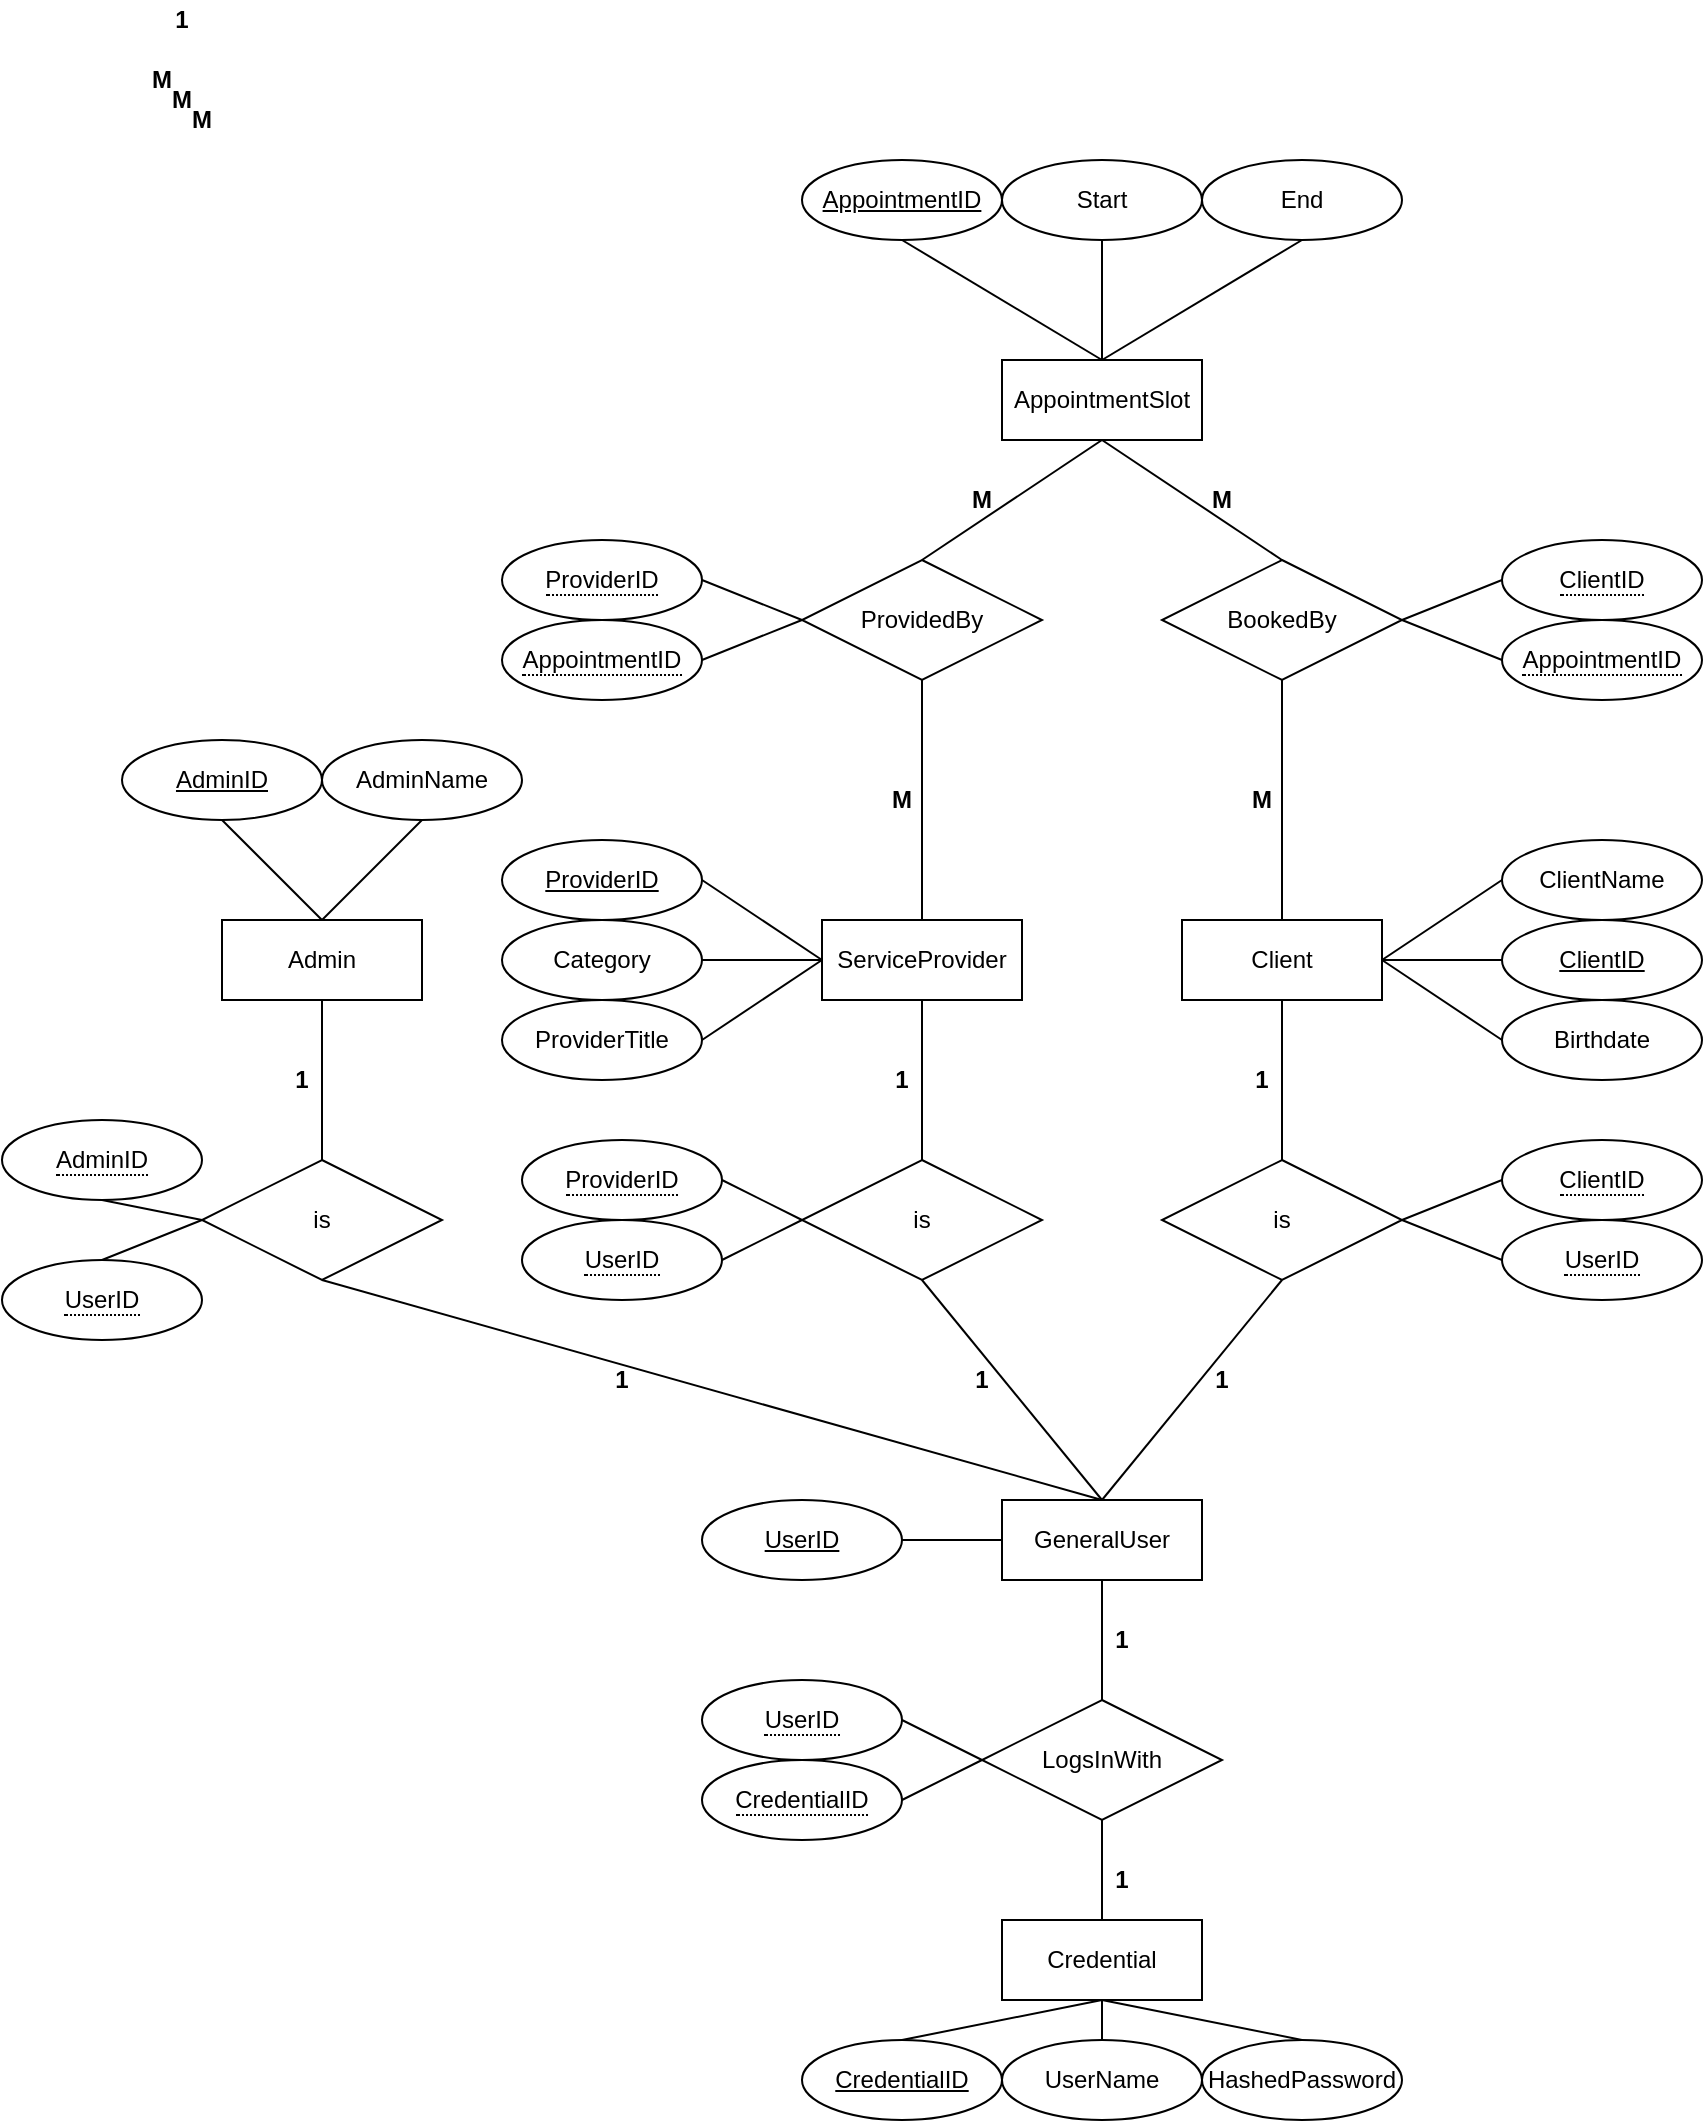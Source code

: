 <mxfile version="22.0.2" type="device">
  <diagram name="Page-1" id="R-vtYA2fxaq1COLgrQGK">
    <mxGraphModel dx="1290" dy="542" grid="1" gridSize="10" guides="1" tooltips="1" connect="1" arrows="1" fold="1" page="1" pageScale="1" pageWidth="850" pageHeight="1100" math="0" shadow="0">
      <root>
        <mxCell id="0" />
        <mxCell id="1" parent="0" />
        <mxCell id="9Nt-A7J87u1WiCCcCLA0-6" value="Client" style="whiteSpace=wrap;html=1;align=center;" parent="1" vertex="1">
          <mxGeometry x="590" y="500" width="100" height="40" as="geometry" />
        </mxCell>
        <mxCell id="9Nt-A7J87u1WiCCcCLA0-7" value="ServiceProvider" style="whiteSpace=wrap;html=1;align=center;" parent="1" vertex="1">
          <mxGeometry x="410" y="500" width="100" height="40" as="geometry" />
        </mxCell>
        <mxCell id="9Nt-A7J87u1WiCCcCLA0-8" value="Admin" style="whiteSpace=wrap;html=1;align=center;" parent="1" vertex="1">
          <mxGeometry x="110" y="500" width="100" height="40" as="geometry" />
        </mxCell>
        <mxCell id="9Nt-A7J87u1WiCCcCLA0-9" value="Credential" style="whiteSpace=wrap;html=1;align=center;" parent="1" vertex="1">
          <mxGeometry x="500" y="1000" width="100" height="40" as="geometry" />
        </mxCell>
        <mxCell id="9Nt-A7J87u1WiCCcCLA0-10" value="UserName" style="ellipse;whiteSpace=wrap;html=1;align=center;" parent="1" vertex="1">
          <mxGeometry x="500" y="1060" width="100" height="40" as="geometry" />
        </mxCell>
        <mxCell id="9Nt-A7J87u1WiCCcCLA0-11" value="HashedPassword" style="ellipse;whiteSpace=wrap;html=1;align=center;" parent="1" vertex="1">
          <mxGeometry x="600" y="1060" width="100" height="40" as="geometry" />
        </mxCell>
        <mxCell id="9Nt-A7J87u1WiCCcCLA0-12" value="" style="endArrow=none;html=1;rounded=0;exitX=0.5;exitY=1;exitDx=0;exitDy=0;entryX=0.5;entryY=0;entryDx=0;entryDy=0;" parent="1" source="9Nt-A7J87u1WiCCcCLA0-9" target="9Nt-A7J87u1WiCCcCLA0-10" edge="1">
          <mxGeometry relative="1" as="geometry">
            <mxPoint x="460" y="930" as="sourcePoint" />
            <mxPoint x="620" y="930" as="targetPoint" />
          </mxGeometry>
        </mxCell>
        <mxCell id="9Nt-A7J87u1WiCCcCLA0-13" value="" style="endArrow=none;html=1;rounded=0;entryX=0.5;entryY=1;entryDx=0;entryDy=0;exitX=0.5;exitY=0;exitDx=0;exitDy=0;" parent="1" source="9Nt-A7J87u1WiCCcCLA0-11" target="9Nt-A7J87u1WiCCcCLA0-9" edge="1">
          <mxGeometry relative="1" as="geometry">
            <mxPoint x="460" y="930" as="sourcePoint" />
            <mxPoint x="620" y="930" as="targetPoint" />
          </mxGeometry>
        </mxCell>
        <mxCell id="9Nt-A7J87u1WiCCcCLA0-17" value="LogsInWith" style="shape=rhombus;perimeter=rhombusPerimeter;whiteSpace=wrap;html=1;align=center;" parent="1" vertex="1">
          <mxGeometry x="490" y="890" width="120" height="60" as="geometry" />
        </mxCell>
        <mxCell id="9Nt-A7J87u1WiCCcCLA0-18" value="" style="endArrow=none;html=1;rounded=0;entryX=0.5;entryY=0;entryDx=0;entryDy=0;exitX=0.5;exitY=1;exitDx=0;exitDy=0;" parent="1" source="9Nt-A7J87u1WiCCcCLA0-17" target="9Nt-A7J87u1WiCCcCLA0-9" edge="1">
          <mxGeometry relative="1" as="geometry">
            <mxPoint x="460" y="930" as="sourcePoint" />
            <mxPoint x="620" y="930" as="targetPoint" />
          </mxGeometry>
        </mxCell>
        <mxCell id="9Nt-A7J87u1WiCCcCLA0-20" value="" style="endArrow=none;html=1;rounded=0;entryX=0.5;entryY=1;entryDx=0;entryDy=0;exitX=0.5;exitY=0;exitDx=0;exitDy=0;" parent="1" source="Jl5cKJMcSYmuPTz_EsKj-6" target="9Nt-A7J87u1WiCCcCLA0-7" edge="1">
          <mxGeometry relative="1" as="geometry">
            <mxPoint x="460" y="610" as="sourcePoint" />
            <mxPoint x="530" y="680" as="targetPoint" />
          </mxGeometry>
        </mxCell>
        <mxCell id="9Nt-A7J87u1WiCCcCLA0-22" value="AppointmentSlot" style="whiteSpace=wrap;html=1;align=center;" parent="1" vertex="1">
          <mxGeometry x="500" y="220" width="100" height="40" as="geometry" />
        </mxCell>
        <mxCell id="9Nt-A7J87u1WiCCcCLA0-23" value="Start" style="ellipse;whiteSpace=wrap;html=1;align=center;" parent="1" vertex="1">
          <mxGeometry x="500" y="120" width="100" height="40" as="geometry" />
        </mxCell>
        <mxCell id="9Nt-A7J87u1WiCCcCLA0-24" value="End" style="ellipse;whiteSpace=wrap;html=1;align=center;" parent="1" vertex="1">
          <mxGeometry x="600" y="120" width="100" height="40" as="geometry" />
        </mxCell>
        <mxCell id="9Nt-A7J87u1WiCCcCLA0-25" value="" style="endArrow=none;html=1;rounded=0;entryX=0.5;entryY=0;entryDx=0;entryDy=0;exitX=0.5;exitY=1;exitDx=0;exitDy=0;" parent="1" source="9Nt-A7J87u1WiCCcCLA0-23" target="9Nt-A7J87u1WiCCcCLA0-22" edge="1">
          <mxGeometry relative="1" as="geometry">
            <mxPoint x="180" y="-360" as="sourcePoint" />
            <mxPoint x="310" y="-10" as="targetPoint" />
          </mxGeometry>
        </mxCell>
        <mxCell id="9Nt-A7J87u1WiCCcCLA0-26" value="" style="endArrow=none;html=1;rounded=0;entryX=0.5;entryY=1;entryDx=0;entryDy=0;exitX=0.5;exitY=0;exitDx=0;exitDy=0;" parent="1" source="9Nt-A7J87u1WiCCcCLA0-22" target="9Nt-A7J87u1WiCCcCLA0-24" edge="1">
          <mxGeometry relative="1" as="geometry">
            <mxPoint x="230" y="-210" as="sourcePoint" />
            <mxPoint x="310" y="-10" as="targetPoint" />
          </mxGeometry>
        </mxCell>
        <mxCell id="9Nt-A7J87u1WiCCcCLA0-27" value="BookedBy" style="shape=rhombus;perimeter=rhombusPerimeter;whiteSpace=wrap;html=1;align=center;" parent="1" vertex="1">
          <mxGeometry x="580" y="320" width="120" height="60" as="geometry" />
        </mxCell>
        <mxCell id="9Nt-A7J87u1WiCCcCLA0-28" value="ProvidedBy" style="shape=rhombus;perimeter=rhombusPerimeter;whiteSpace=wrap;html=1;align=center;" parent="1" vertex="1">
          <mxGeometry x="400" y="320" width="120" height="60" as="geometry" />
        </mxCell>
        <mxCell id="9Nt-A7J87u1WiCCcCLA0-29" value="" style="endArrow=none;html=1;rounded=0;entryX=0.5;entryY=0;entryDx=0;entryDy=0;exitX=0.5;exitY=1;exitDx=0;exitDy=0;" parent="1" source="9Nt-A7J87u1WiCCcCLA0-22" target="9Nt-A7J87u1WiCCcCLA0-28" edge="1">
          <mxGeometry relative="1" as="geometry">
            <mxPoint x="370" y="180" as="sourcePoint" />
            <mxPoint x="530" y="180" as="targetPoint" />
          </mxGeometry>
        </mxCell>
        <mxCell id="9Nt-A7J87u1WiCCcCLA0-30" value="" style="endArrow=none;html=1;rounded=0;entryX=0.5;entryY=0;entryDx=0;entryDy=0;exitX=0.5;exitY=1;exitDx=0;exitDy=0;" parent="1" source="9Nt-A7J87u1WiCCcCLA0-22" target="9Nt-A7J87u1WiCCcCLA0-27" edge="1">
          <mxGeometry relative="1" as="geometry">
            <mxPoint x="370" y="380" as="sourcePoint" />
            <mxPoint x="530" y="380" as="targetPoint" />
          </mxGeometry>
        </mxCell>
        <mxCell id="9Nt-A7J87u1WiCCcCLA0-31" value="" style="endArrow=none;html=1;rounded=0;entryX=0.5;entryY=1;entryDx=0;entryDy=0;exitX=0.5;exitY=0;exitDx=0;exitDy=0;" parent="1" source="9Nt-A7J87u1WiCCcCLA0-6" target="9Nt-A7J87u1WiCCcCLA0-27" edge="1">
          <mxGeometry relative="1" as="geometry">
            <mxPoint x="370" y="280" as="sourcePoint" />
            <mxPoint x="530" y="280" as="targetPoint" />
          </mxGeometry>
        </mxCell>
        <mxCell id="9Nt-A7J87u1WiCCcCLA0-32" value="" style="endArrow=none;html=1;rounded=0;entryX=0.5;entryY=0;entryDx=0;entryDy=0;exitX=0.5;exitY=1;exitDx=0;exitDy=0;" parent="1" source="9Nt-A7J87u1WiCCcCLA0-28" target="9Nt-A7J87u1WiCCcCLA0-7" edge="1">
          <mxGeometry relative="1" as="geometry">
            <mxPoint x="370" y="280" as="sourcePoint" />
            <mxPoint x="530" y="280" as="targetPoint" />
          </mxGeometry>
        </mxCell>
        <mxCell id="9Nt-A7J87u1WiCCcCLA0-33" value="&lt;b&gt;1&lt;/b&gt;" style="text;html=1;strokeColor=none;fillColor=none;align=center;verticalAlign=middle;whiteSpace=wrap;rounded=0;" parent="1" vertex="1">
          <mxGeometry x="550" y="850" width="20" height="20" as="geometry" />
        </mxCell>
        <mxCell id="9Nt-A7J87u1WiCCcCLA0-34" value="&lt;b&gt;M&lt;/b&gt;" style="text;html=1;strokeColor=none;fillColor=none;align=center;verticalAlign=middle;whiteSpace=wrap;rounded=0;" parent="1" vertex="1">
          <mxGeometry x="70" y="70" width="20" height="20" as="geometry" />
        </mxCell>
        <mxCell id="9Nt-A7J87u1WiCCcCLA0-42" value="AppointmentID" style="ellipse;whiteSpace=wrap;html=1;align=center;fontStyle=4;" parent="1" vertex="1">
          <mxGeometry x="400" y="120" width="100" height="40" as="geometry" />
        </mxCell>
        <mxCell id="9Nt-A7J87u1WiCCcCLA0-43" value="" style="endArrow=none;html=1;rounded=0;exitX=0.5;exitY=1;exitDx=0;exitDy=0;entryX=0.5;entryY=0;entryDx=0;entryDy=0;" parent="1" source="9Nt-A7J87u1WiCCcCLA0-42" target="9Nt-A7J87u1WiCCcCLA0-22" edge="1">
          <mxGeometry relative="1" as="geometry">
            <mxPoint x="440" y="100" as="sourcePoint" />
            <mxPoint x="600" y="100" as="targetPoint" />
          </mxGeometry>
        </mxCell>
        <mxCell id="9Nt-A7J87u1WiCCcCLA0-56" value="Category" style="ellipse;whiteSpace=wrap;html=1;align=center;" parent="1" vertex="1">
          <mxGeometry x="250" y="500" width="100" height="40" as="geometry" />
        </mxCell>
        <mxCell id="9Nt-A7J87u1WiCCcCLA0-57" value="" style="endArrow=none;html=1;rounded=0;exitX=1;exitY=0.5;exitDx=0;exitDy=0;entryX=0;entryY=0.5;entryDx=0;entryDy=0;" parent="1" source="9Nt-A7J87u1WiCCcCLA0-56" target="9Nt-A7J87u1WiCCcCLA0-7" edge="1">
          <mxGeometry relative="1" as="geometry">
            <mxPoint x="360" y="580" as="sourcePoint" />
            <mxPoint x="520" y="580" as="targetPoint" />
          </mxGeometry>
        </mxCell>
        <mxCell id="9Nt-A7J87u1WiCCcCLA0-58" value="ProviderTitle" style="ellipse;whiteSpace=wrap;html=1;align=center;" parent="1" vertex="1">
          <mxGeometry x="250" y="540" width="100" height="40" as="geometry" />
        </mxCell>
        <mxCell id="9Nt-A7J87u1WiCCcCLA0-59" value="ClientName" style="ellipse;whiteSpace=wrap;html=1;align=center;" parent="1" vertex="1">
          <mxGeometry x="750" y="460" width="100" height="40" as="geometry" />
        </mxCell>
        <mxCell id="9Nt-A7J87u1WiCCcCLA0-60" value="ClientID" style="ellipse;whiteSpace=wrap;html=1;align=center;fontStyle=4;" parent="1" vertex="1">
          <mxGeometry x="750" y="500" width="100" height="40" as="geometry" />
        </mxCell>
        <mxCell id="9Nt-A7J87u1WiCCcCLA0-61" value="" style="endArrow=none;html=1;rounded=0;entryX=0;entryY=0.5;entryDx=0;entryDy=0;exitX=1;exitY=0.5;exitDx=0;exitDy=0;" parent="1" source="9Nt-A7J87u1WiCCcCLA0-6" target="9Nt-A7J87u1WiCCcCLA0-60" edge="1">
          <mxGeometry relative="1" as="geometry">
            <mxPoint x="360" y="580" as="sourcePoint" />
            <mxPoint x="520" y="580" as="targetPoint" />
          </mxGeometry>
        </mxCell>
        <mxCell id="9Nt-A7J87u1WiCCcCLA0-62" value="" style="endArrow=none;html=1;rounded=0;entryX=0;entryY=0.5;entryDx=0;entryDy=0;exitX=1;exitY=0.5;exitDx=0;exitDy=0;" parent="1" source="9Nt-A7J87u1WiCCcCLA0-6" target="9Nt-A7J87u1WiCCcCLA0-59" edge="1">
          <mxGeometry relative="1" as="geometry">
            <mxPoint x="360" y="580" as="sourcePoint" />
            <mxPoint x="520" y="580" as="targetPoint" />
          </mxGeometry>
        </mxCell>
        <mxCell id="9Nt-A7J87u1WiCCcCLA0-63" value="ProviderID" style="ellipse;whiteSpace=wrap;html=1;align=center;fontStyle=4;" parent="1" vertex="1">
          <mxGeometry x="250" y="460" width="100" height="40" as="geometry" />
        </mxCell>
        <mxCell id="9Nt-A7J87u1WiCCcCLA0-64" value="" style="endArrow=none;html=1;rounded=0;entryX=0;entryY=0.5;entryDx=0;entryDy=0;exitX=1;exitY=0.5;exitDx=0;exitDy=0;" parent="1" source="9Nt-A7J87u1WiCCcCLA0-63" target="9Nt-A7J87u1WiCCcCLA0-7" edge="1">
          <mxGeometry relative="1" as="geometry">
            <mxPoint x="360" y="580" as="sourcePoint" />
            <mxPoint x="520" y="580" as="targetPoint" />
          </mxGeometry>
        </mxCell>
        <mxCell id="9Nt-A7J87u1WiCCcCLA0-65" value="" style="endArrow=none;html=1;rounded=0;entryX=0;entryY=0.5;entryDx=0;entryDy=0;exitX=1;exitY=0.5;exitDx=0;exitDy=0;" parent="1" source="9Nt-A7J87u1WiCCcCLA0-58" target="9Nt-A7J87u1WiCCcCLA0-7" edge="1">
          <mxGeometry relative="1" as="geometry">
            <mxPoint x="360" y="580" as="sourcePoint" />
            <mxPoint x="520" y="580" as="targetPoint" />
          </mxGeometry>
        </mxCell>
        <mxCell id="9Nt-A7J87u1WiCCcCLA0-66" value="&lt;span style=&quot;border-bottom: 1px dotted&quot;&gt;ClientID&lt;/span&gt;" style="ellipse;whiteSpace=wrap;html=1;align=center;" parent="1" vertex="1">
          <mxGeometry x="750" y="310" width="100" height="40" as="geometry" />
        </mxCell>
        <mxCell id="9Nt-A7J87u1WiCCcCLA0-67" value="&lt;span style=&quot;border-bottom: 1px dotted&quot;&gt;AppointmentID&lt;/span&gt;" style="ellipse;whiteSpace=wrap;html=1;align=center;" parent="1" vertex="1">
          <mxGeometry x="750" y="350" width="100" height="40" as="geometry" />
        </mxCell>
        <mxCell id="9Nt-A7J87u1WiCCcCLA0-68" value="" style="endArrow=none;html=1;rounded=0;entryX=0;entryY=0.5;entryDx=0;entryDy=0;exitX=1;exitY=0.5;exitDx=0;exitDy=0;" parent="1" source="9Nt-A7J87u1WiCCcCLA0-27" target="9Nt-A7J87u1WiCCcCLA0-67" edge="1">
          <mxGeometry relative="1" as="geometry">
            <mxPoint x="360" y="480" as="sourcePoint" />
            <mxPoint x="520" y="480" as="targetPoint" />
          </mxGeometry>
        </mxCell>
        <mxCell id="9Nt-A7J87u1WiCCcCLA0-69" value="" style="endArrow=none;html=1;rounded=0;entryX=0;entryY=0.5;entryDx=0;entryDy=0;exitX=1;exitY=0.5;exitDx=0;exitDy=0;" parent="1" source="9Nt-A7J87u1WiCCcCLA0-27" target="9Nt-A7J87u1WiCCcCLA0-66" edge="1">
          <mxGeometry relative="1" as="geometry">
            <mxPoint x="360" y="480" as="sourcePoint" />
            <mxPoint x="520" y="480" as="targetPoint" />
          </mxGeometry>
        </mxCell>
        <mxCell id="9Nt-A7J87u1WiCCcCLA0-71" value="&lt;span style=&quot;border-bottom: 1px dotted&quot;&gt;ProviderID&lt;/span&gt;" style="ellipse;whiteSpace=wrap;html=1;align=center;" parent="1" vertex="1">
          <mxGeometry x="250" y="310" width="100" height="40" as="geometry" />
        </mxCell>
        <mxCell id="9Nt-A7J87u1WiCCcCLA0-72" value="&lt;span style=&quot;border-bottom: 1px dotted&quot;&gt;AppointmentID&lt;/span&gt;" style="ellipse;whiteSpace=wrap;html=1;align=center;" parent="1" vertex="1">
          <mxGeometry x="250" y="350" width="100" height="40" as="geometry" />
        </mxCell>
        <mxCell id="9Nt-A7J87u1WiCCcCLA0-73" value="" style="endArrow=none;html=1;rounded=0;entryX=0;entryY=0.5;entryDx=0;entryDy=0;exitX=1;exitY=0.5;exitDx=0;exitDy=0;" parent="1" source="9Nt-A7J87u1WiCCcCLA0-72" target="9Nt-A7J87u1WiCCcCLA0-28" edge="1">
          <mxGeometry relative="1" as="geometry">
            <mxPoint x="360" y="380" as="sourcePoint" />
            <mxPoint x="520" y="380" as="targetPoint" />
          </mxGeometry>
        </mxCell>
        <mxCell id="9Nt-A7J87u1WiCCcCLA0-74" value="" style="endArrow=none;html=1;rounded=0;exitX=1;exitY=0.5;exitDx=0;exitDy=0;entryX=0;entryY=0.5;entryDx=0;entryDy=0;" parent="1" source="9Nt-A7J87u1WiCCcCLA0-71" target="9Nt-A7J87u1WiCCcCLA0-28" edge="1">
          <mxGeometry relative="1" as="geometry">
            <mxPoint x="360" y="380" as="sourcePoint" />
            <mxPoint x="520" y="380" as="targetPoint" />
          </mxGeometry>
        </mxCell>
        <mxCell id="9Nt-A7J87u1WiCCcCLA0-75" value="CredentialID" style="ellipse;whiteSpace=wrap;html=1;align=center;fontStyle=4;" parent="1" vertex="1">
          <mxGeometry x="400" y="1060" width="100" height="40" as="geometry" />
        </mxCell>
        <mxCell id="9Nt-A7J87u1WiCCcCLA0-76" value="" style="endArrow=none;html=1;rounded=0;entryX=0.5;entryY=1;entryDx=0;entryDy=0;exitX=0.5;exitY=0;exitDx=0;exitDy=0;" parent="1" source="9Nt-A7J87u1WiCCcCLA0-75" target="9Nt-A7J87u1WiCCcCLA0-9" edge="1">
          <mxGeometry relative="1" as="geometry">
            <mxPoint x="450" y="930" as="sourcePoint" />
            <mxPoint x="610" y="930" as="targetPoint" />
          </mxGeometry>
        </mxCell>
        <mxCell id="9Nt-A7J87u1WiCCcCLA0-77" value="&lt;span style=&quot;border-bottom: 1px dotted&quot;&gt;CredentialID&lt;/span&gt;" style="ellipse;whiteSpace=wrap;html=1;align=center;" parent="1" vertex="1">
          <mxGeometry x="350" y="920" width="100" height="40" as="geometry" />
        </mxCell>
        <mxCell id="9Nt-A7J87u1WiCCcCLA0-83" value="&lt;span style=&quot;border-bottom: 1px dotted&quot;&gt;UserID&lt;/span&gt;" style="ellipse;whiteSpace=wrap;html=1;align=center;" parent="1" vertex="1">
          <mxGeometry x="350" y="880" width="100" height="40" as="geometry" />
        </mxCell>
        <mxCell id="9Nt-A7J87u1WiCCcCLA0-84" value="" style="endArrow=none;html=1;rounded=0;entryX=0;entryY=0.5;entryDx=0;entryDy=0;exitX=1;exitY=0.5;exitDx=0;exitDy=0;" parent="1" source="9Nt-A7J87u1WiCCcCLA0-77" target="9Nt-A7J87u1WiCCcCLA0-17" edge="1">
          <mxGeometry relative="1" as="geometry">
            <mxPoint x="450" y="930" as="sourcePoint" />
            <mxPoint x="610" y="930" as="targetPoint" />
          </mxGeometry>
        </mxCell>
        <mxCell id="9Nt-A7J87u1WiCCcCLA0-85" value="" style="endArrow=none;html=1;rounded=0;entryX=1;entryY=0.5;entryDx=0;entryDy=0;exitX=0;exitY=0.5;exitDx=0;exitDy=0;" parent="1" source="9Nt-A7J87u1WiCCcCLA0-17" target="9Nt-A7J87u1WiCCcCLA0-83" edge="1">
          <mxGeometry relative="1" as="geometry">
            <mxPoint x="450" y="930" as="sourcePoint" />
            <mxPoint x="610" y="930" as="targetPoint" />
          </mxGeometry>
        </mxCell>
        <mxCell id="9Nt-A7J87u1WiCCcCLA0-86" value="AdminID" style="ellipse;whiteSpace=wrap;html=1;align=center;fontStyle=4;" parent="1" vertex="1">
          <mxGeometry x="60" y="410" width="100" height="40" as="geometry" />
        </mxCell>
        <mxCell id="9Nt-A7J87u1WiCCcCLA0-87" value="AdminName" style="ellipse;whiteSpace=wrap;html=1;align=center;" parent="1" vertex="1">
          <mxGeometry x="160" y="410" width="100" height="40" as="geometry" />
        </mxCell>
        <mxCell id="9Nt-A7J87u1WiCCcCLA0-88" value="" style="endArrow=none;html=1;rounded=0;entryX=0.5;entryY=1;entryDx=0;entryDy=0;exitX=0.5;exitY=0;exitDx=0;exitDy=0;" parent="1" source="9Nt-A7J87u1WiCCcCLA0-8" target="9Nt-A7J87u1WiCCcCLA0-87" edge="1">
          <mxGeometry relative="1" as="geometry">
            <mxPoint x="360" y="480" as="sourcePoint" />
            <mxPoint x="520" y="480" as="targetPoint" />
          </mxGeometry>
        </mxCell>
        <mxCell id="9Nt-A7J87u1WiCCcCLA0-89" value="" style="endArrow=none;html=1;rounded=0;entryX=0.5;entryY=0;entryDx=0;entryDy=0;exitX=0.5;exitY=1;exitDx=0;exitDy=0;" parent="1" source="9Nt-A7J87u1WiCCcCLA0-86" target="9Nt-A7J87u1WiCCcCLA0-8" edge="1">
          <mxGeometry relative="1" as="geometry">
            <mxPoint x="360" y="480" as="sourcePoint" />
            <mxPoint x="520" y="480" as="targetPoint" />
          </mxGeometry>
        </mxCell>
        <mxCell id="9Nt-A7J87u1WiCCcCLA0-95" value="&lt;b&gt;1&lt;/b&gt;" style="text;html=1;strokeColor=none;fillColor=none;align=center;verticalAlign=middle;whiteSpace=wrap;rounded=0;" parent="1" vertex="1">
          <mxGeometry x="80" y="40" width="20" height="20" as="geometry" />
        </mxCell>
        <mxCell id="9Nt-A7J87u1WiCCcCLA0-96" value="&lt;b&gt;1&lt;/b&gt;" style="text;html=1;strokeColor=none;fillColor=none;align=center;verticalAlign=middle;whiteSpace=wrap;rounded=0;" parent="1" vertex="1">
          <mxGeometry x="140" y="570" width="20" height="20" as="geometry" />
        </mxCell>
        <mxCell id="9Nt-A7J87u1WiCCcCLA0-97" value="&lt;b&gt;1&lt;/b&gt;" style="text;html=1;strokeColor=none;fillColor=none;align=center;verticalAlign=middle;whiteSpace=wrap;rounded=0;" parent="1" vertex="1">
          <mxGeometry x="300" y="720" width="20" height="20" as="geometry" />
        </mxCell>
        <mxCell id="9Nt-A7J87u1WiCCcCLA0-102" value="&lt;b&gt;1&lt;/b&gt;" style="text;html=1;strokeColor=none;fillColor=none;align=center;verticalAlign=middle;whiteSpace=wrap;rounded=0;" parent="1" vertex="1">
          <mxGeometry x="440" y="570" width="20" height="20" as="geometry" />
        </mxCell>
        <mxCell id="9Nt-A7J87u1WiCCcCLA0-103" value="&lt;b&gt;1&lt;/b&gt;" style="text;html=1;strokeColor=none;fillColor=none;align=center;verticalAlign=middle;whiteSpace=wrap;rounded=0;" parent="1" vertex="1">
          <mxGeometry x="550" y="970" width="20" height="20" as="geometry" />
        </mxCell>
        <mxCell id="9Nt-A7J87u1WiCCcCLA0-104" value="&lt;b&gt;M&lt;/b&gt;" style="text;html=1;strokeColor=none;fillColor=none;align=center;verticalAlign=middle;whiteSpace=wrap;rounded=0;" parent="1" vertex="1">
          <mxGeometry x="80" y="80" width="20" height="20" as="geometry" />
        </mxCell>
        <mxCell id="9Nt-A7J87u1WiCCcCLA0-105" value="&lt;b&gt;M&lt;/b&gt;" style="text;html=1;strokeColor=none;fillColor=none;align=center;verticalAlign=middle;whiteSpace=wrap;rounded=0;" parent="1" vertex="1">
          <mxGeometry x="90" y="90" width="20" height="20" as="geometry" />
        </mxCell>
        <mxCell id="9Nt-A7J87u1WiCCcCLA0-106" value="&lt;b&gt;M&lt;/b&gt;" style="text;html=1;strokeColor=none;fillColor=none;align=center;verticalAlign=middle;whiteSpace=wrap;rounded=0;" parent="1" vertex="1">
          <mxGeometry x="620" y="430" width="20" height="20" as="geometry" />
        </mxCell>
        <mxCell id="9Nt-A7J87u1WiCCcCLA0-107" value="&lt;b&gt;M&lt;/b&gt;" style="text;html=1;strokeColor=none;fillColor=none;align=center;verticalAlign=middle;whiteSpace=wrap;rounded=0;" parent="1" vertex="1">
          <mxGeometry x="440" y="430" width="20" height="20" as="geometry" />
        </mxCell>
        <mxCell id="9Nt-A7J87u1WiCCcCLA0-108" value="&lt;b&gt;M&lt;/b&gt;" style="text;html=1;strokeColor=none;fillColor=none;align=center;verticalAlign=middle;whiteSpace=wrap;rounded=0;" parent="1" vertex="1">
          <mxGeometry x="600" y="280" width="20" height="20" as="geometry" />
        </mxCell>
        <mxCell id="9Nt-A7J87u1WiCCcCLA0-109" value="&lt;b&gt;M&lt;/b&gt;" style="text;html=1;strokeColor=none;fillColor=none;align=center;verticalAlign=middle;whiteSpace=wrap;rounded=0;" parent="1" vertex="1">
          <mxGeometry x="480" y="280" width="20" height="20" as="geometry" />
        </mxCell>
        <mxCell id="BOz9idw3DWcvXm5zd3xS-1" value="Birthdate" style="ellipse;whiteSpace=wrap;html=1;align=center;" parent="1" vertex="1">
          <mxGeometry x="750" y="540" width="100" height="40" as="geometry" />
        </mxCell>
        <mxCell id="BOz9idw3DWcvXm5zd3xS-2" value="" style="endArrow=none;html=1;rounded=0;entryX=0;entryY=0.5;entryDx=0;entryDy=0;exitX=1;exitY=0.5;exitDx=0;exitDy=0;" parent="1" source="9Nt-A7J87u1WiCCcCLA0-6" target="BOz9idw3DWcvXm5zd3xS-1" edge="1">
          <mxGeometry relative="1" as="geometry">
            <mxPoint x="380" y="590" as="sourcePoint" />
            <mxPoint x="540" y="590" as="targetPoint" />
          </mxGeometry>
        </mxCell>
        <mxCell id="Jl5cKJMcSYmuPTz_EsKj-1" value="GeneralUser" style="whiteSpace=wrap;html=1;align=center;" parent="1" vertex="1">
          <mxGeometry x="500" y="790" width="100" height="40" as="geometry" />
        </mxCell>
        <mxCell id="Jl5cKJMcSYmuPTz_EsKj-2" value="UserID" style="ellipse;whiteSpace=wrap;html=1;align=center;fontStyle=4;" parent="1" vertex="1">
          <mxGeometry x="350" y="790" width="100" height="40" as="geometry" />
        </mxCell>
        <mxCell id="Jl5cKJMcSYmuPTz_EsKj-3" value="" style="endArrow=none;html=1;rounded=0;entryX=0;entryY=0.5;entryDx=0;entryDy=0;exitX=1;exitY=0.5;exitDx=0;exitDy=0;" parent="1" source="Jl5cKJMcSYmuPTz_EsKj-2" target="Jl5cKJMcSYmuPTz_EsKj-1" edge="1">
          <mxGeometry relative="1" as="geometry">
            <mxPoint x="430" y="820" as="sourcePoint" />
            <mxPoint x="590" y="820" as="targetPoint" />
          </mxGeometry>
        </mxCell>
        <mxCell id="Jl5cKJMcSYmuPTz_EsKj-4" value="" style="endArrow=none;html=1;rounded=0;entryX=0.5;entryY=1;entryDx=0;entryDy=0;exitX=0.5;exitY=0;exitDx=0;exitDy=0;" parent="1" source="9Nt-A7J87u1WiCCcCLA0-17" target="Jl5cKJMcSYmuPTz_EsKj-1" edge="1">
          <mxGeometry relative="1" as="geometry">
            <mxPoint x="430" y="890" as="sourcePoint" />
            <mxPoint x="590" y="890" as="targetPoint" />
          </mxGeometry>
        </mxCell>
        <mxCell id="Jl5cKJMcSYmuPTz_EsKj-6" value="is" style="shape=rhombus;perimeter=rhombusPerimeter;whiteSpace=wrap;html=1;align=center;" parent="1" vertex="1">
          <mxGeometry x="400" y="620" width="120" height="60" as="geometry" />
        </mxCell>
        <mxCell id="Jl5cKJMcSYmuPTz_EsKj-9" value="is" style="shape=rhombus;perimeter=rhombusPerimeter;whiteSpace=wrap;html=1;align=center;" parent="1" vertex="1">
          <mxGeometry x="100" y="620" width="120" height="60" as="geometry" />
        </mxCell>
        <mxCell id="Jl5cKJMcSYmuPTz_EsKj-10" value="is" style="shape=rhombus;perimeter=rhombusPerimeter;whiteSpace=wrap;html=1;align=center;" parent="1" vertex="1">
          <mxGeometry x="580" y="620" width="120" height="60" as="geometry" />
        </mxCell>
        <mxCell id="Jl5cKJMcSYmuPTz_EsKj-11" value="" style="endArrow=none;html=1;rounded=0;entryX=0.5;entryY=0;entryDx=0;entryDy=0;exitX=0.5;exitY=1;exitDx=0;exitDy=0;" parent="1" source="9Nt-A7J87u1WiCCcCLA0-6" target="Jl5cKJMcSYmuPTz_EsKj-10" edge="1">
          <mxGeometry relative="1" as="geometry">
            <mxPoint x="340" y="680" as="sourcePoint" />
            <mxPoint x="500" y="680" as="targetPoint" />
          </mxGeometry>
        </mxCell>
        <mxCell id="Jl5cKJMcSYmuPTz_EsKj-12" value="" style="endArrow=none;html=1;rounded=0;exitX=0.5;exitY=0;exitDx=0;exitDy=0;entryX=0.5;entryY=1;entryDx=0;entryDy=0;" parent="1" source="Jl5cKJMcSYmuPTz_EsKj-9" target="9Nt-A7J87u1WiCCcCLA0-8" edge="1">
          <mxGeometry relative="1" as="geometry">
            <mxPoint x="340" y="680" as="sourcePoint" />
            <mxPoint x="500" y="680" as="targetPoint" />
          </mxGeometry>
        </mxCell>
        <mxCell id="Jl5cKJMcSYmuPTz_EsKj-13" value="" style="endArrow=none;html=1;rounded=0;entryX=0.5;entryY=1;entryDx=0;entryDy=0;exitX=0.5;exitY=0;exitDx=0;exitDy=0;" parent="1" source="Jl5cKJMcSYmuPTz_EsKj-1" target="Jl5cKJMcSYmuPTz_EsKj-10" edge="1">
          <mxGeometry relative="1" as="geometry">
            <mxPoint x="340" y="780" as="sourcePoint" />
            <mxPoint x="500" y="780" as="targetPoint" />
          </mxGeometry>
        </mxCell>
        <mxCell id="Jl5cKJMcSYmuPTz_EsKj-14" value="" style="endArrow=none;html=1;rounded=0;entryX=0.5;entryY=0;entryDx=0;entryDy=0;exitX=0.5;exitY=1;exitDx=0;exitDy=0;" parent="1" source="Jl5cKJMcSYmuPTz_EsKj-9" target="Jl5cKJMcSYmuPTz_EsKj-1" edge="1">
          <mxGeometry relative="1" as="geometry">
            <mxPoint x="340" y="780" as="sourcePoint" />
            <mxPoint x="500" y="780" as="targetPoint" />
          </mxGeometry>
        </mxCell>
        <mxCell id="Jl5cKJMcSYmuPTz_EsKj-15" value="" style="endArrow=none;html=1;rounded=0;entryX=0.5;entryY=1;entryDx=0;entryDy=0;exitX=0.5;exitY=0;exitDx=0;exitDy=0;" parent="1" source="Jl5cKJMcSYmuPTz_EsKj-1" target="Jl5cKJMcSYmuPTz_EsKj-6" edge="1">
          <mxGeometry relative="1" as="geometry">
            <mxPoint x="340" y="780" as="sourcePoint" />
            <mxPoint x="500" y="780" as="targetPoint" />
          </mxGeometry>
        </mxCell>
        <mxCell id="Jl5cKJMcSYmuPTz_EsKj-18" value="&lt;span style=&quot;border-bottom: 1px dotted&quot;&gt;AdminID&lt;/span&gt;" style="ellipse;whiteSpace=wrap;html=1;align=center;" parent="1" vertex="1">
          <mxGeometry y="600" width="100" height="40" as="geometry" />
        </mxCell>
        <mxCell id="Jl5cKJMcSYmuPTz_EsKj-19" value="&lt;span style=&quot;border-bottom: 1px dotted&quot;&gt;UserID&lt;/span&gt;" style="ellipse;whiteSpace=wrap;html=1;align=center;" parent="1" vertex="1">
          <mxGeometry y="670" width="100" height="40" as="geometry" />
        </mxCell>
        <mxCell id="Jl5cKJMcSYmuPTz_EsKj-20" value="" style="endArrow=none;html=1;rounded=0;exitX=0;exitY=0.5;exitDx=0;exitDy=0;entryX=0.5;entryY=0;entryDx=0;entryDy=0;" parent="1" source="Jl5cKJMcSYmuPTz_EsKj-9" target="Jl5cKJMcSYmuPTz_EsKj-19" edge="1">
          <mxGeometry relative="1" as="geometry">
            <mxPoint x="340" y="680" as="sourcePoint" />
            <mxPoint x="500" y="680" as="targetPoint" />
          </mxGeometry>
        </mxCell>
        <mxCell id="Jl5cKJMcSYmuPTz_EsKj-21" value="" style="endArrow=none;html=1;rounded=0;exitX=0.5;exitY=1;exitDx=0;exitDy=0;entryX=0;entryY=0.5;entryDx=0;entryDy=0;" parent="1" source="Jl5cKJMcSYmuPTz_EsKj-18" target="Jl5cKJMcSYmuPTz_EsKj-9" edge="1">
          <mxGeometry relative="1" as="geometry">
            <mxPoint x="340" y="680" as="sourcePoint" />
            <mxPoint x="500" y="680" as="targetPoint" />
          </mxGeometry>
        </mxCell>
        <mxCell id="Jl5cKJMcSYmuPTz_EsKj-23" value="&lt;span style=&quot;border-bottom: 1px dotted&quot;&gt;ProviderID&lt;/span&gt;" style="ellipse;whiteSpace=wrap;html=1;align=center;" parent="1" vertex="1">
          <mxGeometry x="260" y="610" width="100" height="40" as="geometry" />
        </mxCell>
        <mxCell id="Jl5cKJMcSYmuPTz_EsKj-24" value="&lt;span style=&quot;border-bottom: 1px dotted&quot;&gt;UserID&lt;/span&gt;" style="ellipse;whiteSpace=wrap;html=1;align=center;" parent="1" vertex="1">
          <mxGeometry x="260" y="650" width="100" height="40" as="geometry" />
        </mxCell>
        <mxCell id="Jl5cKJMcSYmuPTz_EsKj-25" value="" style="endArrow=none;html=1;rounded=0;entryX=0;entryY=0.5;entryDx=0;entryDy=0;exitX=1;exitY=0.5;exitDx=0;exitDy=0;" parent="1" source="Jl5cKJMcSYmuPTz_EsKj-23" target="Jl5cKJMcSYmuPTz_EsKj-6" edge="1">
          <mxGeometry relative="1" as="geometry">
            <mxPoint x="340" y="680" as="sourcePoint" />
            <mxPoint x="500" y="680" as="targetPoint" />
          </mxGeometry>
        </mxCell>
        <mxCell id="Jl5cKJMcSYmuPTz_EsKj-26" value="" style="endArrow=none;html=1;rounded=0;entryX=0;entryY=0.5;entryDx=0;entryDy=0;exitX=1;exitY=0.5;exitDx=0;exitDy=0;" parent="1" source="Jl5cKJMcSYmuPTz_EsKj-24" target="Jl5cKJMcSYmuPTz_EsKj-6" edge="1">
          <mxGeometry relative="1" as="geometry">
            <mxPoint x="340" y="680" as="sourcePoint" />
            <mxPoint x="500" y="680" as="targetPoint" />
          </mxGeometry>
        </mxCell>
        <mxCell id="Jl5cKJMcSYmuPTz_EsKj-28" value="&lt;span style=&quot;border-bottom: 1px dotted&quot;&gt;ClientID&lt;/span&gt;" style="ellipse;whiteSpace=wrap;html=1;align=center;" parent="1" vertex="1">
          <mxGeometry x="750" y="610" width="100" height="40" as="geometry" />
        </mxCell>
        <mxCell id="Jl5cKJMcSYmuPTz_EsKj-29" value="&lt;span style=&quot;border-bottom: 1px dotted&quot;&gt;UserID&lt;/span&gt;" style="ellipse;whiteSpace=wrap;html=1;align=center;" parent="1" vertex="1">
          <mxGeometry x="750" y="650" width="100" height="40" as="geometry" />
        </mxCell>
        <mxCell id="Jl5cKJMcSYmuPTz_EsKj-30" value="" style="endArrow=none;html=1;rounded=0;entryX=0;entryY=0.5;entryDx=0;entryDy=0;exitX=1;exitY=0.5;exitDx=0;exitDy=0;" parent="1" source="Jl5cKJMcSYmuPTz_EsKj-10" target="Jl5cKJMcSYmuPTz_EsKj-29" edge="1">
          <mxGeometry relative="1" as="geometry">
            <mxPoint x="340" y="680" as="sourcePoint" />
            <mxPoint x="500" y="680" as="targetPoint" />
          </mxGeometry>
        </mxCell>
        <mxCell id="Jl5cKJMcSYmuPTz_EsKj-31" value="" style="endArrow=none;html=1;rounded=0;entryX=0;entryY=0.5;entryDx=0;entryDy=0;exitX=1;exitY=0.5;exitDx=0;exitDy=0;" parent="1" source="Jl5cKJMcSYmuPTz_EsKj-10" target="Jl5cKJMcSYmuPTz_EsKj-28" edge="1">
          <mxGeometry relative="1" as="geometry">
            <mxPoint x="340" y="680" as="sourcePoint" />
            <mxPoint x="500" y="680" as="targetPoint" />
          </mxGeometry>
        </mxCell>
        <mxCell id="Jl5cKJMcSYmuPTz_EsKj-32" value="&lt;b&gt;1&lt;/b&gt;" style="text;html=1;strokeColor=none;fillColor=none;align=center;verticalAlign=middle;whiteSpace=wrap;rounded=0;" parent="1" vertex="1">
          <mxGeometry x="620" y="570" width="20" height="20" as="geometry" />
        </mxCell>
        <mxCell id="Jl5cKJMcSYmuPTz_EsKj-33" value="&lt;b&gt;1&lt;/b&gt;" style="text;html=1;strokeColor=none;fillColor=none;align=center;verticalAlign=middle;whiteSpace=wrap;rounded=0;" parent="1" vertex="1">
          <mxGeometry x="480" y="720" width="20" height="20" as="geometry" />
        </mxCell>
        <mxCell id="Jl5cKJMcSYmuPTz_EsKj-34" value="&lt;b&gt;1&lt;/b&gt;" style="text;html=1;strokeColor=none;fillColor=none;align=center;verticalAlign=middle;whiteSpace=wrap;rounded=0;" parent="1" vertex="1">
          <mxGeometry x="600" y="720" width="20" height="20" as="geometry" />
        </mxCell>
      </root>
    </mxGraphModel>
  </diagram>
</mxfile>
